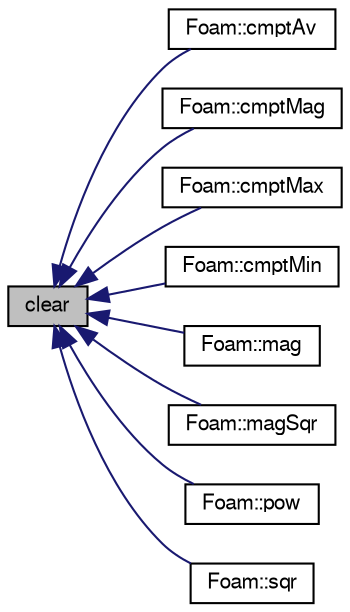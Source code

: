 digraph "clear"
{
  bgcolor="transparent";
  edge [fontname="FreeSans",fontsize="10",labelfontname="FreeSans",labelfontsize="10"];
  node [fontname="FreeSans",fontsize="10",shape=record];
  rankdir="LR";
  Node1 [label="clear",height=0.2,width=0.4,color="black", fillcolor="grey75", style="filled" fontcolor="black"];
  Node1 -> Node2 [dir="back",color="midnightblue",fontsize="10",style="solid",fontname="FreeSans"];
  Node2 [label="Foam::cmptAv",height=0.2,width=0.4,color="black",URL="$a10237.html#aa09808b9488e6627242c2f32f87c2298"];
  Node1 -> Node3 [dir="back",color="midnightblue",fontsize="10",style="solid",fontname="FreeSans"];
  Node3 [label="Foam::cmptMag",height=0.2,width=0.4,color="black",URL="$a10237.html#abfc6e5dd43cb76e08cd293bf4363e870"];
  Node1 -> Node4 [dir="back",color="midnightblue",fontsize="10",style="solid",fontname="FreeSans"];
  Node4 [label="Foam::cmptMax",height=0.2,width=0.4,color="black",URL="$a10237.html#a166c54171ddabeb4e17660f14c3c033f"];
  Node1 -> Node5 [dir="back",color="midnightblue",fontsize="10",style="solid",fontname="FreeSans"];
  Node5 [label="Foam::cmptMin",height=0.2,width=0.4,color="black",URL="$a10237.html#a67395176063a2f4eee19f629f5a16992"];
  Node1 -> Node6 [dir="back",color="midnightblue",fontsize="10",style="solid",fontname="FreeSans"];
  Node6 [label="Foam::mag",height=0.2,width=0.4,color="black",URL="$a10237.html#abe6d3434b6355cd07327f5c6ba987d2a"];
  Node1 -> Node7 [dir="back",color="midnightblue",fontsize="10",style="solid",fontname="FreeSans"];
  Node7 [label="Foam::magSqr",height=0.2,width=0.4,color="black",URL="$a10237.html#ac7dfc1eb95a1de73e78ba4163be27316"];
  Node1 -> Node8 [dir="back",color="midnightblue",fontsize="10",style="solid",fontname="FreeSans"];
  Node8 [label="Foam::pow",height=0.2,width=0.4,color="black",URL="$a10237.html#a0d8fef89d4197fa0497b4d4f89641036"];
  Node1 -> Node9 [dir="back",color="midnightblue",fontsize="10",style="solid",fontname="FreeSans"];
  Node9 [label="Foam::sqr",height=0.2,width=0.4,color="black",URL="$a10237.html#a84d38779c3a9e9559d2ac7740b68efd3"];
}
